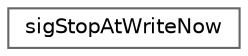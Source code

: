 digraph "Graphical Class Hierarchy"
{
 // LATEX_PDF_SIZE
  bgcolor="transparent";
  edge [fontname=Helvetica,fontsize=10,labelfontname=Helvetica,labelfontsize=10];
  node [fontname=Helvetica,fontsize=10,shape=box,height=0.2,width=0.4];
  rankdir="LR";
  Node0 [id="Node000000",label="sigStopAtWriteNow",height=0.2,width=0.4,color="grey40", fillcolor="white", style="filled",URL="$classFoam_1_1sigStopAtWriteNow.html",tooltip="Signal handler to write and stop the job. The interrupt is defined by OptimisationSwitches::stopAtWri..."];
}
